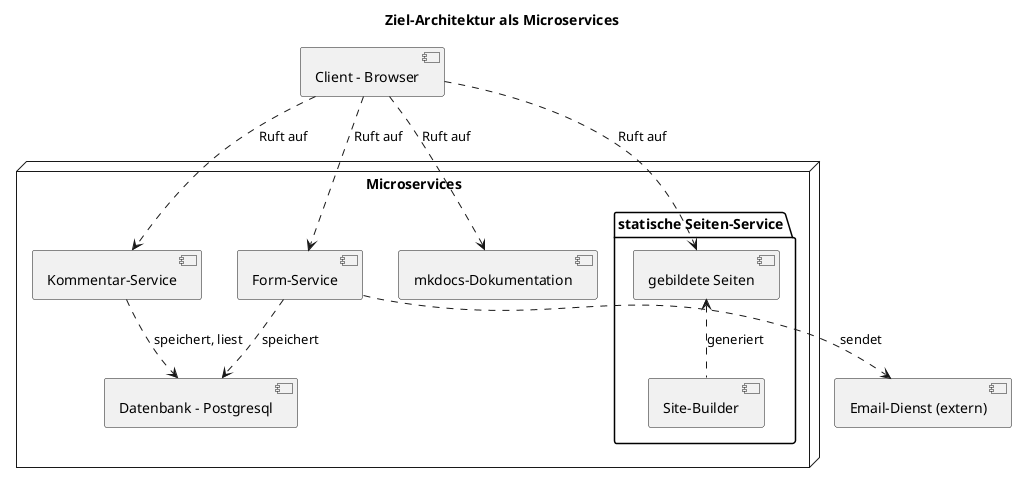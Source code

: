 
@startuml
title Ziel-Architektur als Microservices

[Client - Browser] as client
node "Microservices" {
	package "statische Seiten-Service" as static_site {
		[gebildete Seiten] as build_site
		[Site-Builder] as site_builder
	}
	[Form-Service] as form_backend
	[Kommentar-Service] as comment_backend
	[Datenbank - Postgresql] as db
	[mkdocs-Dokumentation] as doc
}

[Email-Dienst (extern)] as email

client ..> build_site: Ruft auf
client ..> doc: Ruft auf
client ..> form_backend: Ruft auf
client ..> comment_backend: Ruft auf
form_backend ..> email: sendet
form_backend ..> db: speichert
comment_backend ..> db: speichert, liest
site_builder .up.> build_site: generiert
@enduml